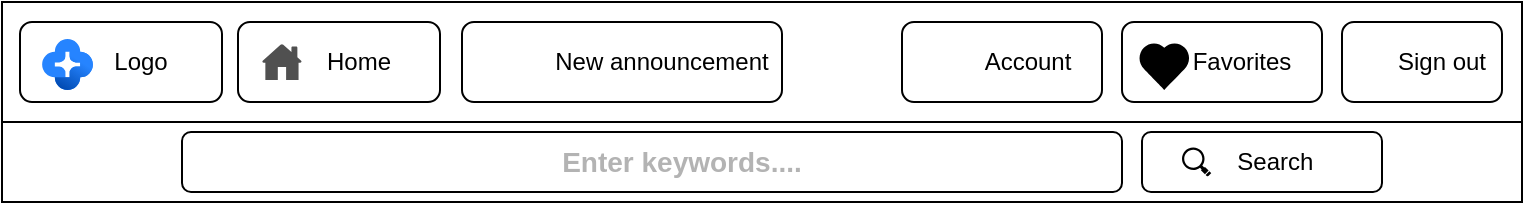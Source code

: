 <mxfile version="12.8.2" type="device"><diagram id="J0DOR1wc1JS_eraxu7rv" name="Page-1"><mxGraphModel dx="1038" dy="580" grid="1" gridSize="10" guides="1" tooltips="1" connect="1" arrows="1" fold="1" page="1" pageScale="1" pageWidth="850" pageHeight="1100" math="0" shadow="0"><root><mxCell id="0"/><mxCell id="1" parent="0"/><mxCell id="HWakDBVMPIEJkDWiIr_b-1" value="" style="rounded=0;whiteSpace=wrap;html=1;" parent="1" vertex="1"><mxGeometry x="40" y="40" width="760" height="60" as="geometry"/></mxCell><mxCell id="hak9PuOiP7pRPtAq1v5y-4" value="" style="rounded=0;whiteSpace=wrap;html=1;" vertex="1" parent="1"><mxGeometry x="40" y="100" width="760" height="40" as="geometry"/></mxCell><mxCell id="hak9PuOiP7pRPtAq1v5y-3" value="" style="rounded=1;whiteSpace=wrap;html=1;" vertex="1" parent="1"><mxGeometry x="130" y="105" width="470" height="30" as="geometry"/></mxCell><mxCell id="hak9PuOiP7pRPtAq1v5y-6" value="&amp;nbsp; &amp;nbsp; Search" style="rounded=1;whiteSpace=wrap;html=1;" vertex="1" parent="1"><mxGeometry x="610" y="105" width="120" height="30" as="geometry"/></mxCell><mxCell id="hak9PuOiP7pRPtAq1v5y-8" value="" style="shadow=0;dashed=0;html=1;strokeColor=none;fillColor=#000000;labelPosition=center;verticalLabelPosition=bottom;verticalAlign=top;align=center;outlineConnect=0;shape=mxgraph.veeam.magnifying_glass;pointerEvents=1;" vertex="1" parent="1"><mxGeometry x="630" y="112.8" width="14.61" height="14.4" as="geometry"/></mxCell><mxCell id="hak9PuOiP7pRPtAq1v5y-15" value="" style="group" vertex="1" connectable="0" parent="1"><mxGeometry x="158" y="50" width="101" height="40" as="geometry"/></mxCell><mxCell id="hak9PuOiP7pRPtAq1v5y-13" value="Home" style="rounded=1;whiteSpace=wrap;html=1;spacingLeft=20;" vertex="1" parent="hak9PuOiP7pRPtAq1v5y-15"><mxGeometry width="101" height="40" as="geometry"/></mxCell><mxCell id="hak9PuOiP7pRPtAq1v5y-14" value="" style="pointerEvents=1;shadow=0;dashed=0;html=1;strokeColor=none;fillColor=#505050;labelPosition=center;verticalLabelPosition=bottom;verticalAlign=top;outlineConnect=0;align=center;shape=mxgraph.office.concepts.home;" vertex="1" parent="hak9PuOiP7pRPtAq1v5y-15"><mxGeometry x="12" y="11" width="20" height="18" as="geometry"/></mxCell><mxCell id="hak9PuOiP7pRPtAq1v5y-16" value="" style="group" vertex="1" connectable="0" parent="1"><mxGeometry x="49" y="50" width="101" height="40" as="geometry"/></mxCell><mxCell id="HWakDBVMPIEJkDWiIr_b-5" value="Logo" style="rounded=1;whiteSpace=wrap;html=1;spacingLeft=20;" parent="hak9PuOiP7pRPtAq1v5y-16" vertex="1"><mxGeometry width="101" height="40" as="geometry"/></mxCell><mxCell id="hak9PuOiP7pRPtAq1v5y-12" value="" style="image;image=img/lib/atlassian/Clover_Logo.svg;fillColor=#000000;" vertex="1" parent="hak9PuOiP7pRPtAq1v5y-16"><mxGeometry x="11" y="8.5" width="25.5" height="25.5" as="geometry"/></mxCell><mxCell id="hak9PuOiP7pRPtAq1v5y-21" value="" style="group" vertex="1" connectable="0" parent="1"><mxGeometry x="240" y="50" width="190" height="40" as="geometry"/></mxCell><mxCell id="hak9PuOiP7pRPtAq1v5y-17" value="" style="group;spacingLeft=60;" vertex="1" connectable="0" parent="hak9PuOiP7pRPtAq1v5y-21"><mxGeometry width="190" height="40" as="geometry"/></mxCell><mxCell id="hak9PuOiP7pRPtAq1v5y-18" value="New announcement" style="rounded=1;whiteSpace=wrap;html=1;spacingLeft=40;" vertex="1" parent="hak9PuOiP7pRPtAq1v5y-17"><mxGeometry x="30" width="160" height="40" as="geometry"/></mxCell><mxCell id="hak9PuOiP7pRPtAq1v5y-20" value="" style="shape=image;html=1;verticalAlign=top;verticalLabelPosition=bottom;labelBackgroundColor=#ffffff;imageAspect=0;aspect=fixed;image=https://cdn2.iconfinder.com/data/icons/picol-vector/32/document_text_add-128.png;fillColor=#000000;" vertex="1" parent="hak9PuOiP7pRPtAq1v5y-17"><mxGeometry x="50" y="9.88" width="20.25" height="20.25" as="geometry"/></mxCell><mxCell id="hak9PuOiP7pRPtAq1v5y-24" value="" style="group" vertex="1" connectable="0" parent="1"><mxGeometry x="600" y="50" width="100" height="40" as="geometry"/></mxCell><mxCell id="hak9PuOiP7pRPtAq1v5y-5" value="Favorites" style="rounded=1;whiteSpace=wrap;html=1;spacingLeft=20;" vertex="1" parent="hak9PuOiP7pRPtAq1v5y-24"><mxGeometry width="100" height="40" as="geometry"/></mxCell><mxCell id="hak9PuOiP7pRPtAq1v5y-22" value="" style="shape=mxgraph.signs.healthcare.heart_1;html=1;fillColor=#000000;strokeColor=none;verticalLabelPosition=bottom;verticalAlign=top;align=center;" vertex="1" parent="hak9PuOiP7pRPtAq1v5y-24"><mxGeometry x="8" y="10" width="26.3" height="24" as="geometry"/></mxCell><mxCell id="hak9PuOiP7pRPtAq1v5y-26" value="" style="group" vertex="1" connectable="0" parent="1"><mxGeometry x="490" y="50" width="100" height="40" as="geometry"/></mxCell><mxCell id="HWakDBVMPIEJkDWiIr_b-6" value="&amp;nbsp; &amp;nbsp; &amp;nbsp; &amp;nbsp; Account" style="rounded=1;whiteSpace=wrap;html=1;" parent="hak9PuOiP7pRPtAq1v5y-26" vertex="1"><mxGeometry width="100" height="40" as="geometry"/></mxCell><mxCell id="hak9PuOiP7pRPtAq1v5y-11" value="" style="shape=image;html=1;verticalAlign=top;verticalLabelPosition=bottom;labelBackgroundColor=#ffffff;imageAspect=0;aspect=fixed;image=https://cdn4.iconfinder.com/data/icons/music-ui-solid-24px/24/user_account_profile-2-128.png;fillColor=#000000;" vertex="1" parent="hak9PuOiP7pRPtAq1v5y-26"><mxGeometry x="10" y="6" width="28" height="28" as="geometry"/></mxCell><mxCell id="hak9PuOiP7pRPtAq1v5y-28" value="" style="group" vertex="1" connectable="0" parent="1"><mxGeometry x="710" y="50" width="80" height="40" as="geometry"/></mxCell><mxCell id="HWakDBVMPIEJkDWiIr_b-2" value="Sign out" style="rounded=1;whiteSpace=wrap;html=1;spacingLeft=20;" parent="hak9PuOiP7pRPtAq1v5y-28" vertex="1"><mxGeometry width="80" height="40" as="geometry"/></mxCell><mxCell id="hak9PuOiP7pRPtAq1v5y-27" value="" style="shape=image;html=1;verticalAlign=top;verticalLabelPosition=bottom;labelBackgroundColor=#ffffff;imageAspect=0;aspect=fixed;image=https://cdn1.iconfinder.com/data/icons/essential-21/128/Log_out-128.png;fillColor=#000000;" vertex="1" parent="hak9PuOiP7pRPtAq1v5y-28"><mxGeometry x="5" y="9" width="24" height="24" as="geometry"/></mxCell><mxCell id="hak9PuOiP7pRPtAq1v5y-29" value="Enter keywords...." style="text;html=1;strokeColor=none;fillColor=none;align=center;verticalAlign=middle;whiteSpace=wrap;rounded=0;fontColor=#B3B3B3;fontStyle=1;fontSize=14;" vertex="1" parent="1"><mxGeometry x="270" y="110" width="220" height="20" as="geometry"/></mxCell></root></mxGraphModel></diagram></mxfile>